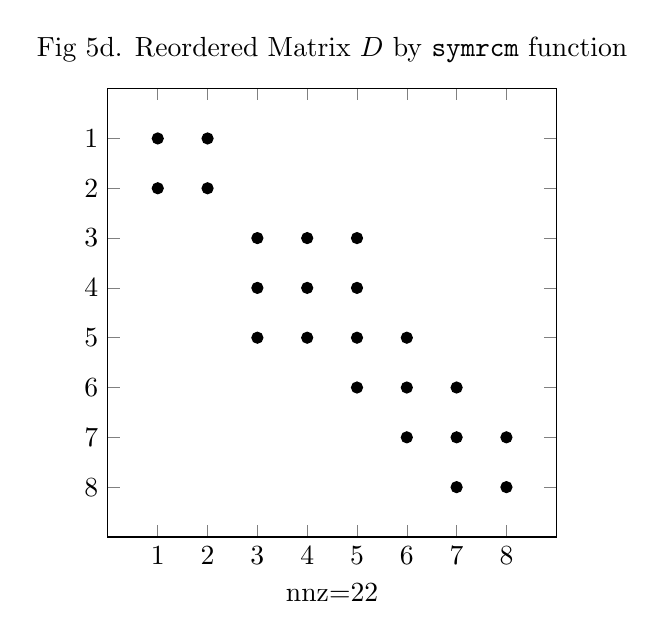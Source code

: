 \begin{tikzpicture}
    \begin{axis}
        [   unit vector ratio* = 1 1 1
        ,   y dir = reverse
        ,   xmin = 0
        ,   ymin = 0
        ,   xmax = 9
        ,   ymax = 9
        ,   xlabel = {nnz=22}
        ,   xtick = {1,2,3,4,5,6,7,8}
        ,   ytick = {1,2,3,4,5,6,7,8}
        ,   title = {Fig 5d. Reordered Matrix $D$ by \texttt{symrcm} function}
        ]
        \addplot[only marks] coordinates
        {   (1,1)(1,2)
            (2,1)(2,2)
            (3,3)(3,4)(3,5)
            (4,3)(4,4)(4,5)
            (5,3)(5,4)(5,5)(5,6)
            (6,5)(6,6)(6,7)
            (7,6)(7,7)(7,8)
            (8,7)(8,8)
        };
    \end{axis}
\end{tikzpicture}
